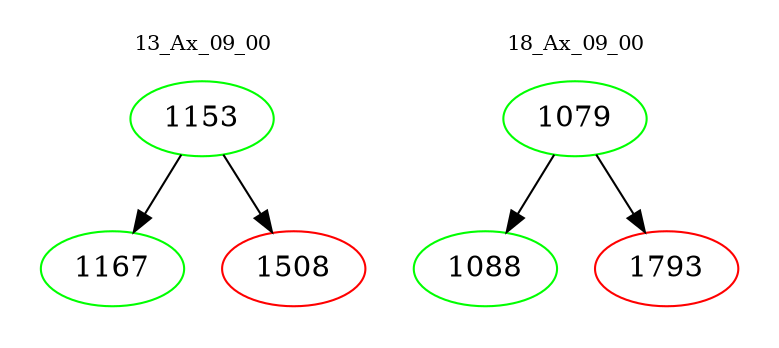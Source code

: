 digraph{
subgraph cluster_0 {
color = white
label = "13_Ax_09_00";
fontsize=10;
T0_1153 [label="1153", color="green"]
T0_1153 -> T0_1167 [color="black"]
T0_1167 [label="1167", color="green"]
T0_1153 -> T0_1508 [color="black"]
T0_1508 [label="1508", color="red"]
}
subgraph cluster_1 {
color = white
label = "18_Ax_09_00";
fontsize=10;
T1_1079 [label="1079", color="green"]
T1_1079 -> T1_1088 [color="black"]
T1_1088 [label="1088", color="green"]
T1_1079 -> T1_1793 [color="black"]
T1_1793 [label="1793", color="red"]
}
}
